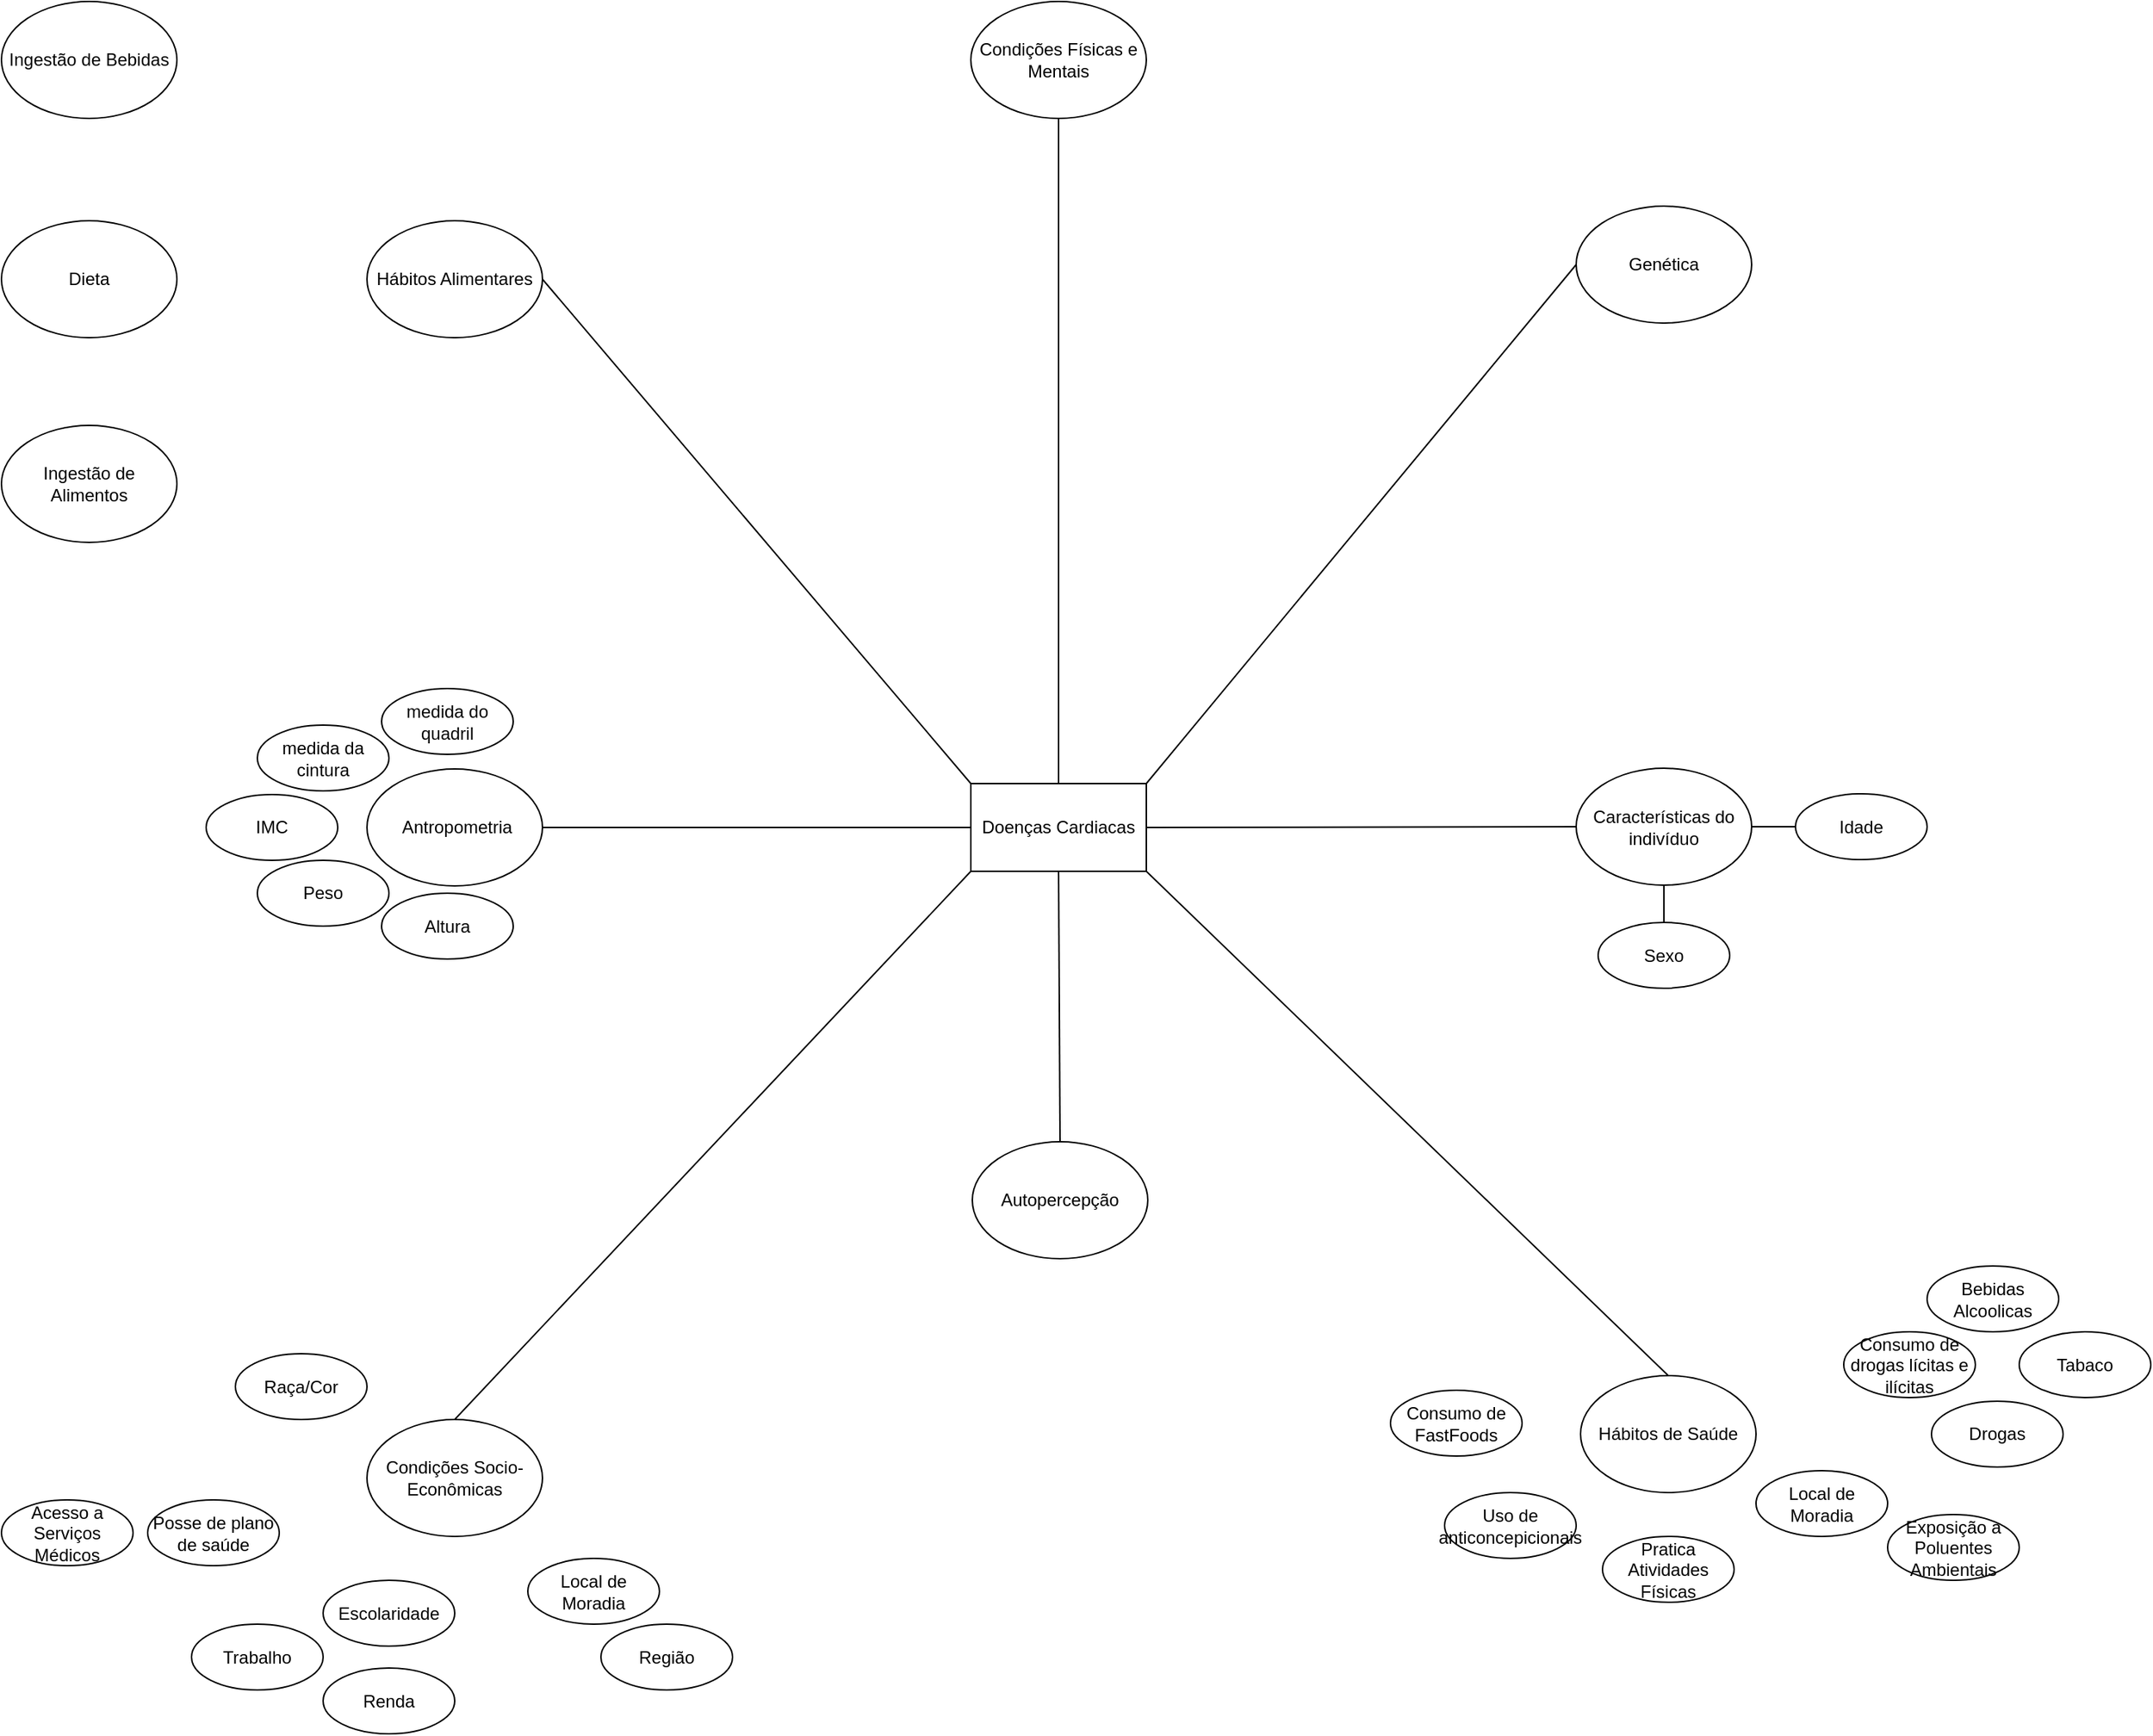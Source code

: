 <mxfile version="26.1.1">
  <diagram name="Página-1" id="K5eOA4L-gDZK-XUdb7QI">
    <mxGraphModel dx="3781" dy="1311" grid="1" gridSize="10" guides="1" tooltips="1" connect="1" arrows="1" fold="1" page="1" pageScale="1" pageWidth="827" pageHeight="1169" math="0" shadow="0">
      <root>
        <mxCell id="0" />
        <mxCell id="1" parent="0" />
        <mxCell id="xORFpnPC-fu5SrFgAWwJ-1" value="Doenças Cardiacas" style="rounded=0;whiteSpace=wrap;html=1;" vertex="1" parent="1">
          <mxGeometry x="353" y="555" width="120" height="60" as="geometry" />
        </mxCell>
        <mxCell id="xORFpnPC-fu5SrFgAWwJ-2" value="&amp;nbsp;Antropometria" style="ellipse;whiteSpace=wrap;html=1;" vertex="1" parent="1">
          <mxGeometry x="-60" y="545" width="120" height="80" as="geometry" />
        </mxCell>
        <mxCell id="xORFpnPC-fu5SrFgAWwJ-4" value="Sexo" style="ellipse;whiteSpace=wrap;html=1;" vertex="1" parent="1">
          <mxGeometry x="782" y="650" width="90" height="45" as="geometry" />
        </mxCell>
        <mxCell id="xORFpnPC-fu5SrFgAWwJ-8" value="Idade" style="ellipse;whiteSpace=wrap;html=1;" vertex="1" parent="1">
          <mxGeometry x="917" y="562" width="90" height="45" as="geometry" />
        </mxCell>
        <mxCell id="xORFpnPC-fu5SrFgAWwJ-9" value="Peso" style="ellipse;whiteSpace=wrap;html=1;" vertex="1" parent="1">
          <mxGeometry x="-135" y="607.5" width="90" height="45" as="geometry" />
        </mxCell>
        <mxCell id="xORFpnPC-fu5SrFgAWwJ-10" value="Altura" style="ellipse;whiteSpace=wrap;html=1;" vertex="1" parent="1">
          <mxGeometry x="-50" y="630" width="90" height="45" as="geometry" />
        </mxCell>
        <mxCell id="xORFpnPC-fu5SrFgAWwJ-12" value="medida da cintura" style="ellipse;whiteSpace=wrap;html=1;" vertex="1" parent="1">
          <mxGeometry x="-135" y="515" width="90" height="45" as="geometry" />
        </mxCell>
        <mxCell id="xORFpnPC-fu5SrFgAWwJ-13" value="IMC" style="ellipse;whiteSpace=wrap;html=1;" vertex="1" parent="1">
          <mxGeometry x="-170" y="562.5" width="90" height="45" as="geometry" />
        </mxCell>
        <mxCell id="xORFpnPC-fu5SrFgAWwJ-17" value="medida do quadril" style="ellipse;whiteSpace=wrap;html=1;" vertex="1" parent="1">
          <mxGeometry x="-50" y="490" width="90" height="45" as="geometry" />
        </mxCell>
        <mxCell id="xORFpnPC-fu5SrFgAWwJ-19" value="" style="endArrow=none;html=1;rounded=0;entryX=0;entryY=0.5;entryDx=0;entryDy=0;exitX=1;exitY=0.5;exitDx=0;exitDy=0;" edge="1" parent="1" source="xORFpnPC-fu5SrFgAWwJ-2" target="xORFpnPC-fu5SrFgAWwJ-1">
          <mxGeometry width="50" height="50" relative="1" as="geometry">
            <mxPoint x="150" y="670" as="sourcePoint" />
            <mxPoint x="200" y="620" as="targetPoint" />
          </mxGeometry>
        </mxCell>
        <mxCell id="xORFpnPC-fu5SrFgAWwJ-23" value="" style="endArrow=none;html=1;rounded=0;entryX=0.5;entryY=0;entryDx=0;entryDy=0;exitX=0.5;exitY=1;exitDx=0;exitDy=0;" edge="1" parent="1" source="xORFpnPC-fu5SrFgAWwJ-31" target="xORFpnPC-fu5SrFgAWwJ-4">
          <mxGeometry width="50" height="50" relative="1" as="geometry">
            <mxPoint x="157" y="670" as="sourcePoint" />
            <mxPoint x="207" y="620" as="targetPoint" />
          </mxGeometry>
        </mxCell>
        <mxCell id="xORFpnPC-fu5SrFgAWwJ-27" value="Hábitos Alimentares" style="ellipse;whiteSpace=wrap;html=1;" vertex="1" parent="1">
          <mxGeometry x="-60" y="170" width="120" height="80" as="geometry" />
        </mxCell>
        <mxCell id="xORFpnPC-fu5SrFgAWwJ-28" value="" style="endArrow=none;html=1;rounded=0;entryX=1;entryY=0.5;entryDx=0;entryDy=0;exitX=0;exitY=0;exitDx=0;exitDy=0;" edge="1" parent="1" source="xORFpnPC-fu5SrFgAWwJ-1" target="xORFpnPC-fu5SrFgAWwJ-27">
          <mxGeometry width="50" height="50" relative="1" as="geometry">
            <mxPoint x="290" y="520" as="sourcePoint" />
            <mxPoint x="340" y="470" as="targetPoint" />
          </mxGeometry>
        </mxCell>
        <mxCell id="xORFpnPC-fu5SrFgAWwJ-29" value="Condições Físicas e Mentais" style="ellipse;whiteSpace=wrap;html=1;" vertex="1" parent="1">
          <mxGeometry x="353" y="20" width="120" height="80" as="geometry" />
        </mxCell>
        <mxCell id="xORFpnPC-fu5SrFgAWwJ-30" value="Genética" style="ellipse;whiteSpace=wrap;html=1;" vertex="1" parent="1">
          <mxGeometry x="767" y="160" width="120" height="80" as="geometry" />
        </mxCell>
        <mxCell id="xORFpnPC-fu5SrFgAWwJ-31" value="Características do indivíduo" style="ellipse;whiteSpace=wrap;html=1;" vertex="1" parent="1">
          <mxGeometry x="767" y="544.5" width="120" height="80" as="geometry" />
        </mxCell>
        <mxCell id="xORFpnPC-fu5SrFgAWwJ-32" value="Hábitos de Saúde" style="ellipse;whiteSpace=wrap;html=1;" vertex="1" parent="1">
          <mxGeometry x="770" y="960" width="120" height="80" as="geometry" />
        </mxCell>
        <mxCell id="xORFpnPC-fu5SrFgAWwJ-33" value="Condições Socio-Econômicas" style="ellipse;whiteSpace=wrap;html=1;" vertex="1" parent="1">
          <mxGeometry x="-60" y="990" width="120" height="80" as="geometry" />
        </mxCell>
        <mxCell id="xORFpnPC-fu5SrFgAWwJ-34" value="" style="endArrow=none;html=1;rounded=0;entryX=0;entryY=1;entryDx=0;entryDy=0;exitX=0.5;exitY=0;exitDx=0;exitDy=0;" edge="1" parent="1" source="xORFpnPC-fu5SrFgAWwJ-33" target="xORFpnPC-fu5SrFgAWwJ-1">
          <mxGeometry width="50" height="50" relative="1" as="geometry">
            <mxPoint x="300" y="750" as="sourcePoint" />
            <mxPoint x="350" y="700" as="targetPoint" />
          </mxGeometry>
        </mxCell>
        <mxCell id="xORFpnPC-fu5SrFgAWwJ-35" value="" style="endArrow=none;html=1;rounded=0;entryX=0.5;entryY=1;entryDx=0;entryDy=0;exitX=0.5;exitY=0;exitDx=0;exitDy=0;" edge="1" parent="1" source="xORFpnPC-fu5SrFgAWwJ-1" target="xORFpnPC-fu5SrFgAWwJ-29">
          <mxGeometry width="50" height="50" relative="1" as="geometry">
            <mxPoint x="450" y="540" as="sourcePoint" />
            <mxPoint x="500" y="490" as="targetPoint" />
          </mxGeometry>
        </mxCell>
        <mxCell id="xORFpnPC-fu5SrFgAWwJ-36" value="" style="endArrow=none;html=1;rounded=0;entryX=1;entryY=1;entryDx=0;entryDy=0;exitX=0.5;exitY=0;exitDx=0;exitDy=0;" edge="1" parent="1" source="xORFpnPC-fu5SrFgAWwJ-32" target="xORFpnPC-fu5SrFgAWwJ-1">
          <mxGeometry width="50" height="50" relative="1" as="geometry">
            <mxPoint x="640" y="800" as="sourcePoint" />
            <mxPoint x="500" y="960" as="targetPoint" />
          </mxGeometry>
        </mxCell>
        <mxCell id="xORFpnPC-fu5SrFgAWwJ-37" value="" style="endArrow=none;html=1;rounded=0;entryX=1;entryY=0.5;entryDx=0;entryDy=0;exitX=0;exitY=0.5;exitDx=0;exitDy=0;" edge="1" parent="1" source="xORFpnPC-fu5SrFgAWwJ-31" target="xORFpnPC-fu5SrFgAWwJ-1">
          <mxGeometry width="50" height="50" relative="1" as="geometry">
            <mxPoint x="510" y="710" as="sourcePoint" />
            <mxPoint x="560" y="660" as="targetPoint" />
          </mxGeometry>
        </mxCell>
        <mxCell id="xORFpnPC-fu5SrFgAWwJ-39" value="" style="endArrow=none;html=1;rounded=0;entryX=1;entryY=0.5;entryDx=0;entryDy=0;exitX=0;exitY=0.5;exitDx=0;exitDy=0;" edge="1" parent="1" source="xORFpnPC-fu5SrFgAWwJ-8" target="xORFpnPC-fu5SrFgAWwJ-31">
          <mxGeometry width="50" height="50" relative="1" as="geometry">
            <mxPoint x="867" y="662.5" as="sourcePoint" />
            <mxPoint x="917" y="612.5" as="targetPoint" />
          </mxGeometry>
        </mxCell>
        <mxCell id="xORFpnPC-fu5SrFgAWwJ-40" value="" style="endArrow=none;html=1;rounded=0;entryX=0;entryY=0.5;entryDx=0;entryDy=0;exitX=1;exitY=0;exitDx=0;exitDy=0;" edge="1" parent="1" source="xORFpnPC-fu5SrFgAWwJ-1" target="xORFpnPC-fu5SrFgAWwJ-30">
          <mxGeometry width="50" height="50" relative="1" as="geometry">
            <mxPoint x="470" y="490" as="sourcePoint" />
            <mxPoint x="500" y="520" as="targetPoint" />
          </mxGeometry>
        </mxCell>
        <mxCell id="xORFpnPC-fu5SrFgAWwJ-41" value="Autopercepção" style="ellipse;whiteSpace=wrap;html=1;" vertex="1" parent="1">
          <mxGeometry x="354" y="800" width="120" height="80" as="geometry" />
        </mxCell>
        <mxCell id="xORFpnPC-fu5SrFgAWwJ-42" value="" style="endArrow=none;html=1;rounded=0;entryX=0.5;entryY=1;entryDx=0;entryDy=0;exitX=0.5;exitY=0;exitDx=0;exitDy=0;" edge="1" parent="1" source="xORFpnPC-fu5SrFgAWwJ-41" target="xORFpnPC-fu5SrFgAWwJ-1">
          <mxGeometry width="50" height="50" relative="1" as="geometry">
            <mxPoint x="350" y="910" as="sourcePoint" />
            <mxPoint x="400" y="860" as="targetPoint" />
          </mxGeometry>
        </mxCell>
        <mxCell id="xORFpnPC-fu5SrFgAWwJ-43" value="Dieta" style="ellipse;whiteSpace=wrap;html=1;" vertex="1" parent="1">
          <mxGeometry x="-310" y="170" width="120" height="80" as="geometry" />
        </mxCell>
        <mxCell id="xORFpnPC-fu5SrFgAWwJ-44" value="Ingestão de Bebidas" style="ellipse;whiteSpace=wrap;html=1;" vertex="1" parent="1">
          <mxGeometry x="-310" y="20" width="120" height="80" as="geometry" />
        </mxCell>
        <mxCell id="xORFpnPC-fu5SrFgAWwJ-45" value="Ingestão de Alimentos" style="ellipse;whiteSpace=wrap;html=1;" vertex="1" parent="1">
          <mxGeometry x="-310" y="310" width="120" height="80" as="geometry" />
        </mxCell>
        <mxCell id="xORFpnPC-fu5SrFgAWwJ-46" value="Escolaridade" style="ellipse;whiteSpace=wrap;html=1;" vertex="1" parent="1">
          <mxGeometry x="-90" y="1100" width="90" height="45" as="geometry" />
        </mxCell>
        <mxCell id="xORFpnPC-fu5SrFgAWwJ-48" value="Região" style="ellipse;whiteSpace=wrap;html=1;" vertex="1" parent="1">
          <mxGeometry x="100" y="1130" width="90" height="45" as="geometry" />
        </mxCell>
        <mxCell id="xORFpnPC-fu5SrFgAWwJ-49" value="Renda" style="ellipse;whiteSpace=wrap;html=1;" vertex="1" parent="1">
          <mxGeometry x="-90" y="1160" width="90" height="45" as="geometry" />
        </mxCell>
        <mxCell id="xORFpnPC-fu5SrFgAWwJ-50" value="Raça/Cor" style="ellipse;whiteSpace=wrap;html=1;" vertex="1" parent="1">
          <mxGeometry x="-150" y="945" width="90" height="45" as="geometry" />
        </mxCell>
        <mxCell id="xORFpnPC-fu5SrFgAWwJ-51" value="Posse de plano de saúde" style="ellipse;whiteSpace=wrap;html=1;" vertex="1" parent="1">
          <mxGeometry x="-210" y="1045" width="90" height="45" as="geometry" />
        </mxCell>
        <mxCell id="xORFpnPC-fu5SrFgAWwJ-52" value="Trabalho" style="ellipse;whiteSpace=wrap;html=1;" vertex="1" parent="1">
          <mxGeometry x="-180" y="1130" width="90" height="45" as="geometry" />
        </mxCell>
        <mxCell id="xORFpnPC-fu5SrFgAWwJ-53" value="Local de Moradia" style="ellipse;whiteSpace=wrap;html=1;" vertex="1" parent="1">
          <mxGeometry x="50" y="1085" width="90" height="45" as="geometry" />
        </mxCell>
        <mxCell id="xORFpnPC-fu5SrFgAWwJ-54" value="Acesso a Serviços Médicos" style="ellipse;whiteSpace=wrap;html=1;" vertex="1" parent="1">
          <mxGeometry x="-310" y="1045" width="90" height="45" as="geometry" />
        </mxCell>
        <mxCell id="xORFpnPC-fu5SrFgAWwJ-60" value="Consumo de drogas lícitas e ilícitas" style="ellipse;whiteSpace=wrap;html=1;" vertex="1" parent="1">
          <mxGeometry x="950" y="930" width="90" height="45" as="geometry" />
        </mxCell>
        <mxCell id="xORFpnPC-fu5SrFgAWwJ-61" value="Bebidas Alcoolicas" style="ellipse;whiteSpace=wrap;html=1;" vertex="1" parent="1">
          <mxGeometry x="1007" y="885" width="90" height="45" as="geometry" />
        </mxCell>
        <mxCell id="xORFpnPC-fu5SrFgAWwJ-62" value="Drogas" style="ellipse;whiteSpace=wrap;html=1;" vertex="1" parent="1">
          <mxGeometry x="1010" y="977.5" width="90" height="45" as="geometry" />
        </mxCell>
        <mxCell id="xORFpnPC-fu5SrFgAWwJ-65" value="Pratica Atividades Físicas" style="ellipse;whiteSpace=wrap;html=1;" vertex="1" parent="1">
          <mxGeometry x="785" y="1070" width="90" height="45" as="geometry" />
        </mxCell>
        <mxCell id="xORFpnPC-fu5SrFgAWwJ-68" value="&lt;span class=&quot;notion-enable-hover&quot; data-token-index=&quot;0&quot; style=&quot;&quot;&gt;Exposição a Poluentes Ambientais&lt;/span&gt;" style="ellipse;whiteSpace=wrap;html=1;" vertex="1" parent="1">
          <mxGeometry x="980" y="1055" width="90" height="45" as="geometry" />
        </mxCell>
        <mxCell id="xORFpnPC-fu5SrFgAWwJ-69" value="Consumo de FastFoods" style="ellipse;whiteSpace=wrap;html=1;" vertex="1" parent="1">
          <mxGeometry x="640" y="970" width="90" height="45" as="geometry" />
        </mxCell>
        <mxCell id="xORFpnPC-fu5SrFgAWwJ-71" value="Tabaco" style="ellipse;whiteSpace=wrap;html=1;" vertex="1" parent="1">
          <mxGeometry x="1070" y="930" width="90" height="45" as="geometry" />
        </mxCell>
        <mxCell id="xORFpnPC-fu5SrFgAWwJ-73" value="Local de Moradia" style="ellipse;whiteSpace=wrap;html=1;" vertex="1" parent="1">
          <mxGeometry x="890" y="1025" width="90" height="45" as="geometry" />
        </mxCell>
        <mxCell id="xORFpnPC-fu5SrFgAWwJ-74" value="Uso de anticoncepicionais" style="ellipse;whiteSpace=wrap;html=1;" vertex="1" parent="1">
          <mxGeometry x="677" y="1040" width="90" height="45" as="geometry" />
        </mxCell>
      </root>
    </mxGraphModel>
  </diagram>
</mxfile>
